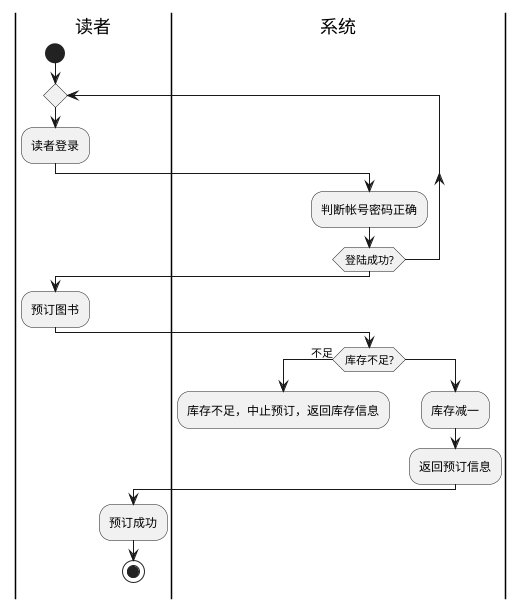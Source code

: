 @startuml
|读者|
start
repeat
	:读者登录;
	|系统|
	:判断帐号密码正确;
repeat while (登陆成功?)
|读者|
:预订图书;
|系统|
if(库存不足?) then (不足)
	:库存不足，中止预订，返回库存信息;
	detach
else
	:库存减一;
:返回预订信息;
|读者|
:预订成功;
stop
@enduml